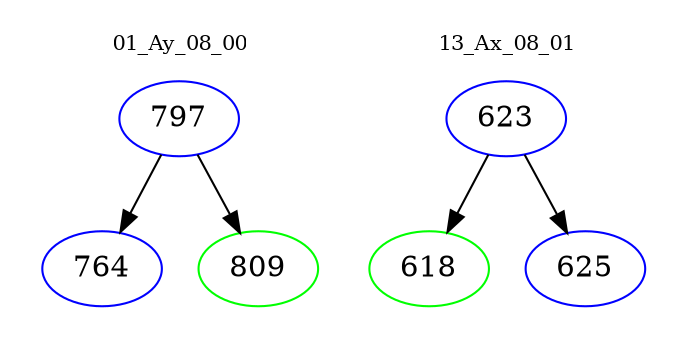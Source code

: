 digraph{
subgraph cluster_0 {
color = white
label = "01_Ay_08_00";
fontsize=10;
T0_797 [label="797", color="blue"]
T0_797 -> T0_764 [color="black"]
T0_764 [label="764", color="blue"]
T0_797 -> T0_809 [color="black"]
T0_809 [label="809", color="green"]
}
subgraph cluster_1 {
color = white
label = "13_Ax_08_01";
fontsize=10;
T1_623 [label="623", color="blue"]
T1_623 -> T1_618 [color="black"]
T1_618 [label="618", color="green"]
T1_623 -> T1_625 [color="black"]
T1_625 [label="625", color="blue"]
}
}
